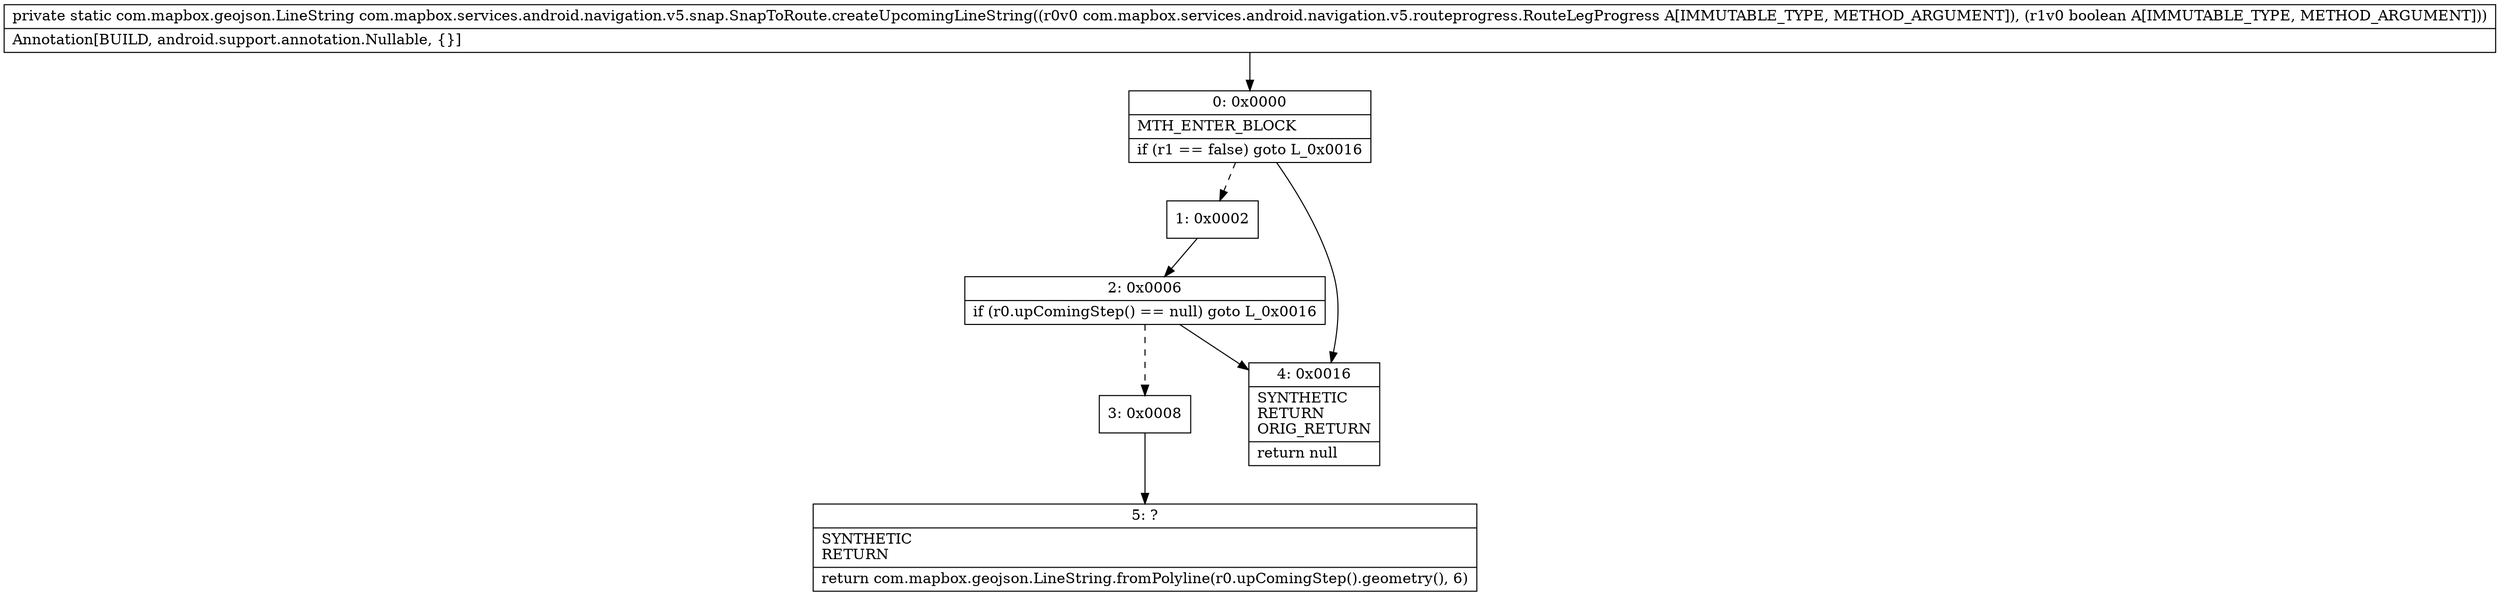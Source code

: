 digraph "CFG forcom.mapbox.services.android.navigation.v5.snap.SnapToRoute.createUpcomingLineString(Lcom\/mapbox\/services\/android\/navigation\/v5\/routeprogress\/RouteLegProgress;Z)Lcom\/mapbox\/geojson\/LineString;" {
Node_0 [shape=record,label="{0\:\ 0x0000|MTH_ENTER_BLOCK\l|if (r1 == false) goto L_0x0016\l}"];
Node_1 [shape=record,label="{1\:\ 0x0002}"];
Node_2 [shape=record,label="{2\:\ 0x0006|if (r0.upComingStep() == null) goto L_0x0016\l}"];
Node_3 [shape=record,label="{3\:\ 0x0008}"];
Node_4 [shape=record,label="{4\:\ 0x0016|SYNTHETIC\lRETURN\lORIG_RETURN\l|return null\l}"];
Node_5 [shape=record,label="{5\:\ ?|SYNTHETIC\lRETURN\l|return com.mapbox.geojson.LineString.fromPolyline(r0.upComingStep().geometry(), 6)\l}"];
MethodNode[shape=record,label="{private static com.mapbox.geojson.LineString com.mapbox.services.android.navigation.v5.snap.SnapToRoute.createUpcomingLineString((r0v0 com.mapbox.services.android.navigation.v5.routeprogress.RouteLegProgress A[IMMUTABLE_TYPE, METHOD_ARGUMENT]), (r1v0 boolean A[IMMUTABLE_TYPE, METHOD_ARGUMENT]))  | Annotation[BUILD, android.support.annotation.Nullable, \{\}]\l}"];
MethodNode -> Node_0;
Node_0 -> Node_1[style=dashed];
Node_0 -> Node_4;
Node_1 -> Node_2;
Node_2 -> Node_3[style=dashed];
Node_2 -> Node_4;
Node_3 -> Node_5;
}

